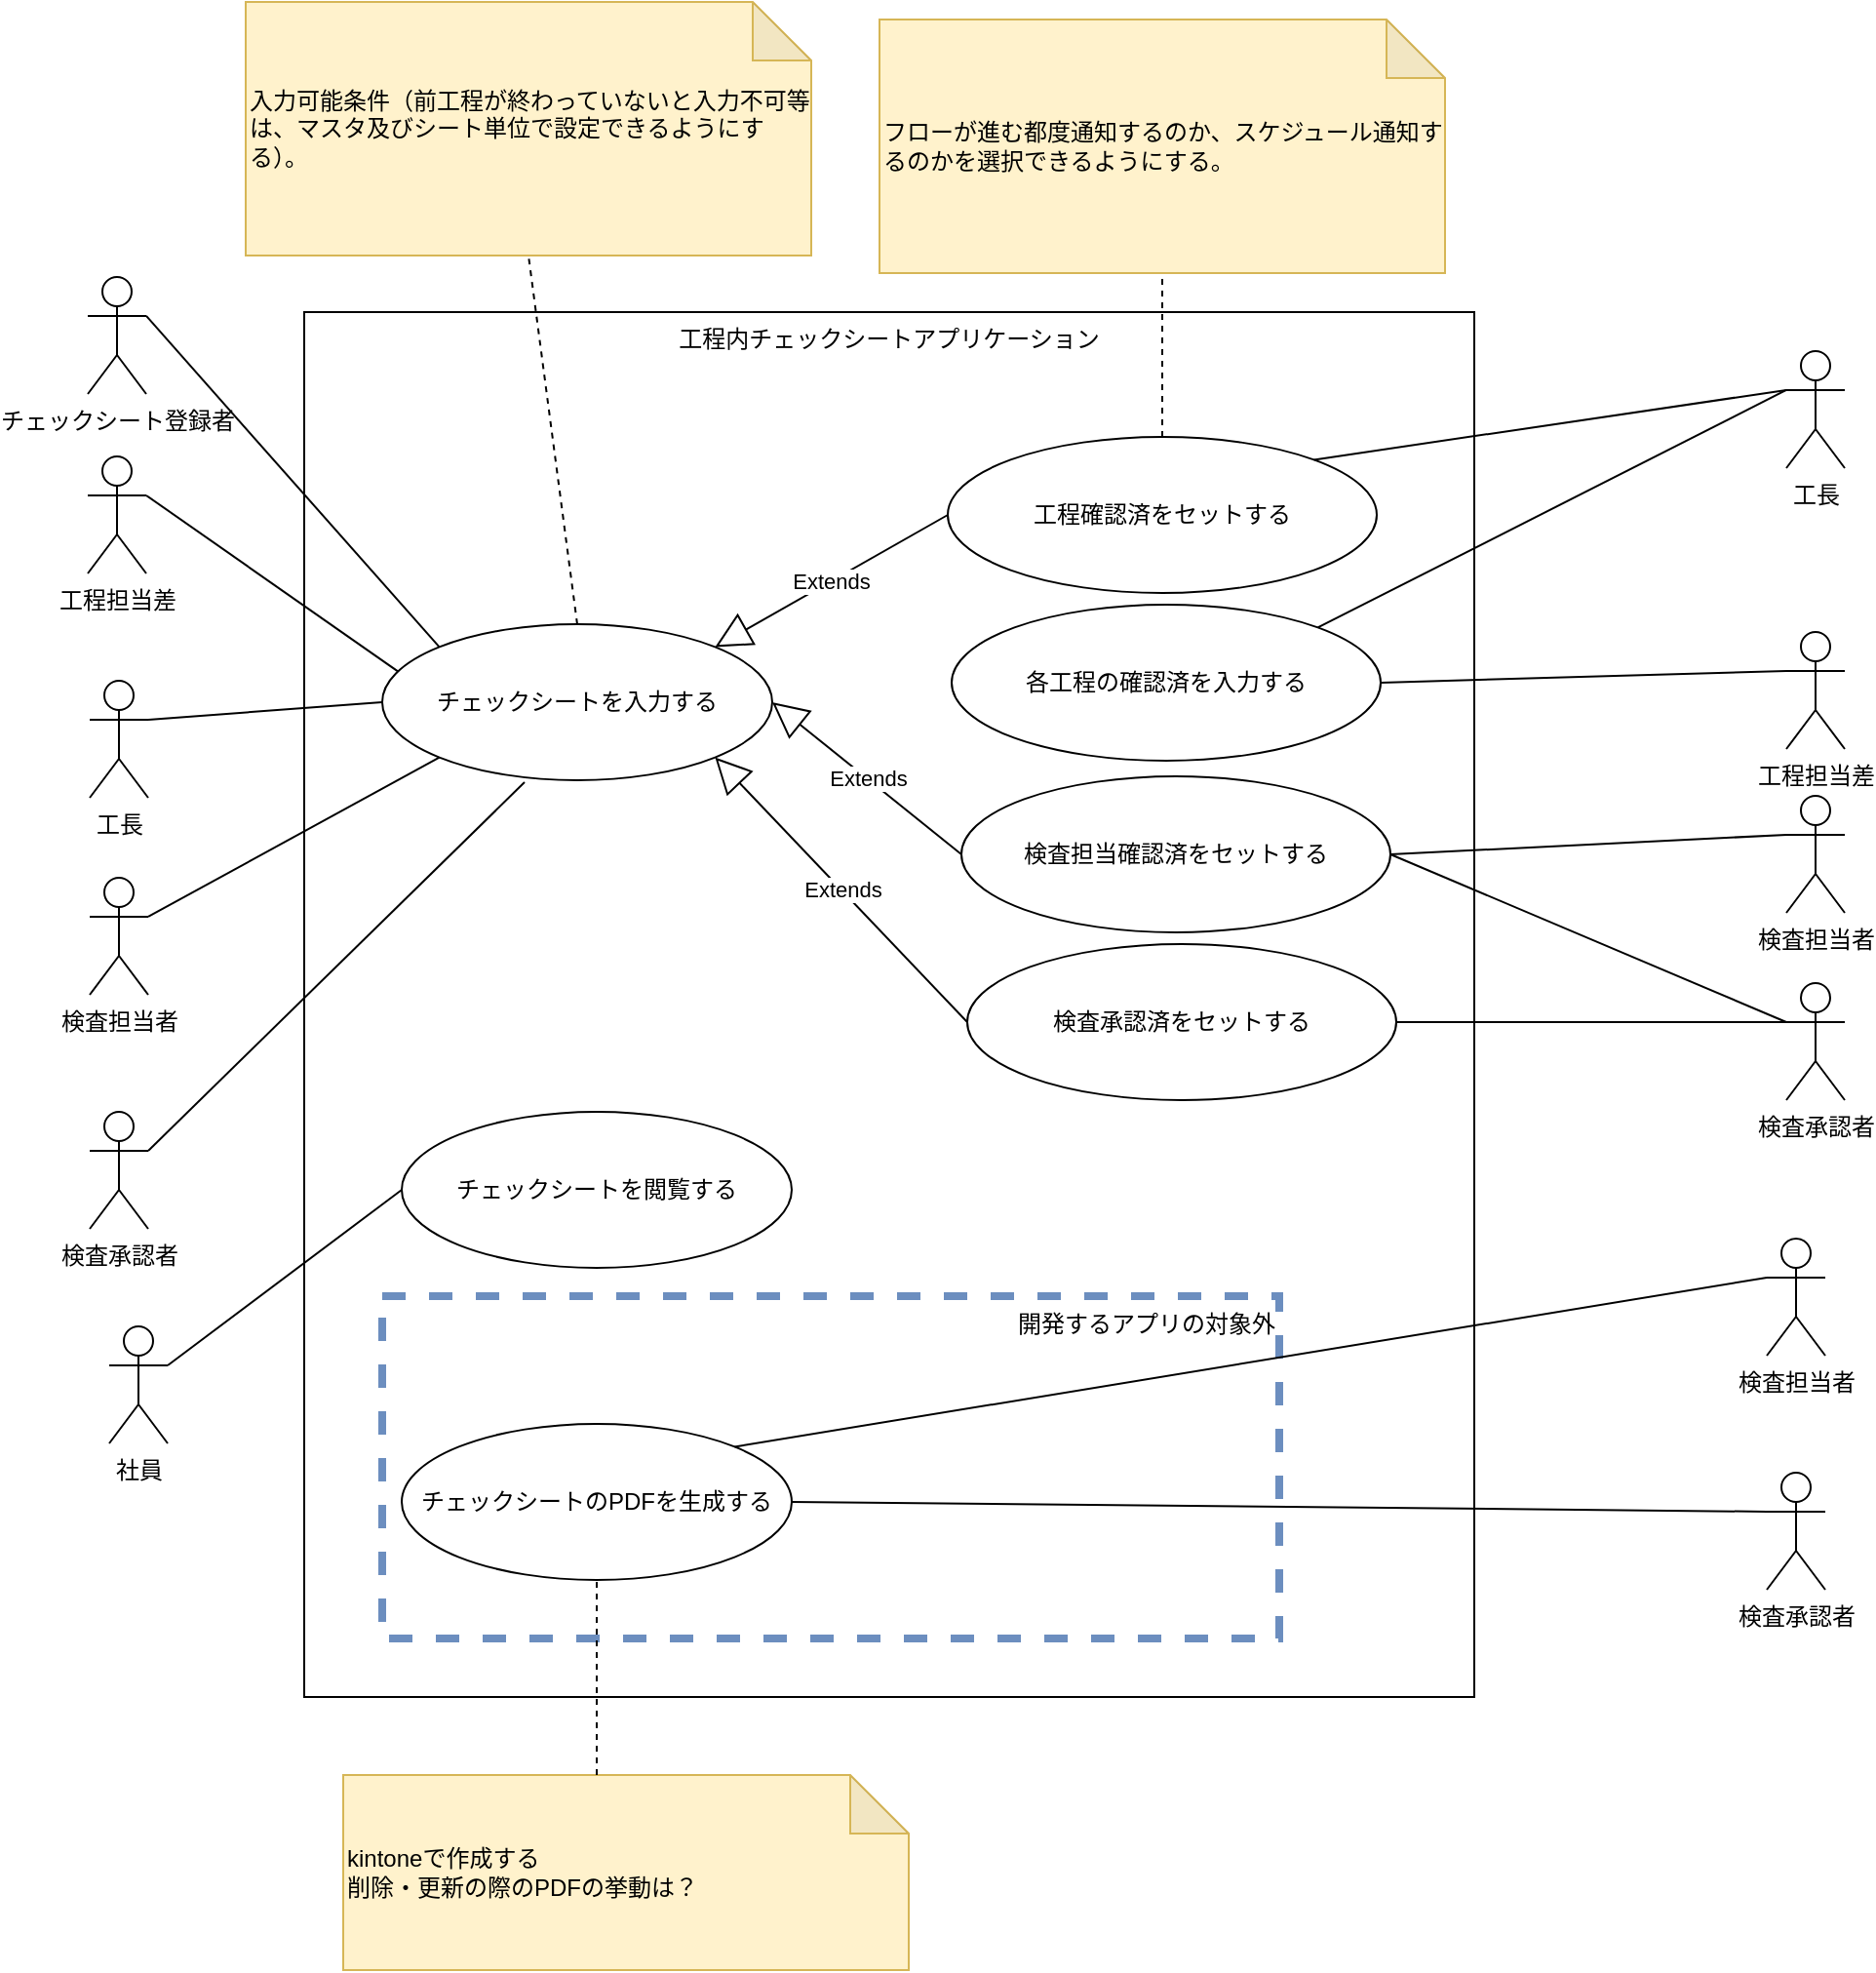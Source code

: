 <mxfile>
    <diagram id="fLh_ZRpRpivqrNP2prxu" name="ページ1">
        <mxGraphModel dx="1302" dy="1951" grid="1" gridSize="10" guides="1" tooltips="1" connect="1" arrows="1" fold="1" page="1" pageScale="1" pageWidth="827" pageHeight="1169" math="0" shadow="0">
            <root>
                <mxCell id="0"/>
                <mxCell id="1" parent="0"/>
                <mxCell id="51" value="工程内チェックシートアプリケーション" style="rounded=0;whiteSpace=wrap;html=1;fillColor=none;verticalAlign=top;" parent="1" vertex="1">
                    <mxGeometry x="190" y="20" width="600" height="710" as="geometry"/>
                </mxCell>
                <mxCell id="84" value="開発するアプリの対象外" style="rounded=0;whiteSpace=wrap;html=1;fillColor=none;strokeColor=#6c8ebf;strokeWidth=4;dashed=1;align=right;verticalAlign=top;" parent="1" vertex="1">
                    <mxGeometry x="230" y="524.5" width="460" height="175.5" as="geometry"/>
                </mxCell>
                <mxCell id="43" value="検査担当者" style="shape=umlActor;verticalLabelPosition=bottom;verticalAlign=top;html=1;outlineConnect=0;fillColor=none;" parent="1" vertex="1">
                    <mxGeometry x="80" y="310" width="30" height="60" as="geometry"/>
                </mxCell>
                <mxCell id="46" value="チェックシートを入力する" style="ellipse;whiteSpace=wrap;html=1;fillColor=none;" parent="1" vertex="1">
                    <mxGeometry x="230" y="180" width="200" height="80" as="geometry"/>
                </mxCell>
                <mxCell id="47" value="工程確認済をセットする" style="ellipse;whiteSpace=wrap;html=1;fillColor=none;" parent="1" vertex="1">
                    <mxGeometry x="520" y="84" width="220" height="80" as="geometry"/>
                </mxCell>
                <mxCell id="49" value="" style="endArrow=none;html=1;entryX=1;entryY=0.333;entryDx=0;entryDy=0;entryPerimeter=0;exitX=0;exitY=1;exitDx=0;exitDy=0;" parent="1" source="46" target="43" edge="1">
                    <mxGeometry width="50" height="50" relative="1" as="geometry">
                        <mxPoint x="130" y="280" as="sourcePoint"/>
                        <mxPoint x="480" y="240" as="targetPoint"/>
                    </mxGeometry>
                </mxCell>
                <mxCell id="53" value="Extends" style="endArrow=block;endSize=16;endFill=0;html=1;exitX=0;exitY=0.5;exitDx=0;exitDy=0;entryX=1;entryY=0;entryDx=0;entryDy=0;" parent="1" source="47" target="46" edge="1">
                    <mxGeometry width="160" relative="1" as="geometry">
                        <mxPoint x="370" y="260" as="sourcePoint"/>
                        <mxPoint x="530" y="260" as="targetPoint"/>
                    </mxGeometry>
                </mxCell>
                <mxCell id="54" value="フローが進む都度通知するのか、スケジュール通知するのかを選択できるようにする。" style="shape=note;whiteSpace=wrap;html=1;backgroundOutline=1;darkOpacity=0.05;fillColor=#fff2cc;strokeColor=#d6b656;align=left;" parent="1" vertex="1">
                    <mxGeometry x="485" y="-130" width="290" height="130" as="geometry"/>
                </mxCell>
                <mxCell id="56" value="" style="endArrow=none;dashed=1;html=1;entryX=0.5;entryY=1;entryDx=0;entryDy=0;entryPerimeter=0;exitX=0.5;exitY=0;exitDx=0;exitDy=0;" parent="1" source="47" target="54" edge="1">
                    <mxGeometry width="50" height="50" relative="1" as="geometry">
                        <mxPoint x="430" y="260" as="sourcePoint"/>
                        <mxPoint x="480" y="210" as="targetPoint"/>
                    </mxGeometry>
                </mxCell>
                <mxCell id="59" value="検査承認者" style="shape=umlActor;verticalLabelPosition=bottom;verticalAlign=top;html=1;outlineConnect=0;fillColor=none;" parent="1" vertex="1">
                    <mxGeometry x="80" y="430" width="30" height="60" as="geometry"/>
                </mxCell>
                <mxCell id="65" value="工長" style="shape=umlActor;verticalLabelPosition=bottom;verticalAlign=top;html=1;outlineConnect=0;fillColor=none;" parent="1" vertex="1">
                    <mxGeometry x="80" y="209" width="30" height="60" as="geometry"/>
                </mxCell>
                <mxCell id="67" value="チェックシート登録者" style="shape=umlActor;verticalLabelPosition=bottom;verticalAlign=top;html=1;outlineConnect=0;fillColor=none;" parent="1" vertex="1">
                    <mxGeometry x="79" y="2" width="30" height="60" as="geometry"/>
                </mxCell>
                <mxCell id="72" value="" style="endArrow=none;html=1;entryX=1;entryY=0.333;entryDx=0;entryDy=0;entryPerimeter=0;exitX=0;exitY=0.5;exitDx=0;exitDy=0;" parent="1" source="46" target="65" edge="1">
                    <mxGeometry width="50" height="50" relative="1" as="geometry">
                        <mxPoint x="110" y="190" as="sourcePoint"/>
                        <mxPoint x="110" y="220" as="targetPoint"/>
                    </mxGeometry>
                </mxCell>
                <mxCell id="74" value="チェックシートを閲覧する" style="ellipse;whiteSpace=wrap;html=1;fillColor=none;" parent="1" vertex="1">
                    <mxGeometry x="240" y="430" width="200" height="80" as="geometry"/>
                </mxCell>
                <mxCell id="75" value="検査担当確認済をセットする" style="ellipse;whiteSpace=wrap;html=1;fillColor=none;" parent="1" vertex="1">
                    <mxGeometry x="527" y="258" width="220" height="80" as="geometry"/>
                </mxCell>
                <mxCell id="76" value="Extends" style="endArrow=block;endSize=16;endFill=0;html=1;exitX=0;exitY=0.5;exitDx=0;exitDy=0;entryX=1;entryY=0.5;entryDx=0;entryDy=0;" parent="1" source="75" target="46" edge="1">
                    <mxGeometry width="160" relative="1" as="geometry">
                        <mxPoint x="530.0" y="300" as="sourcePoint"/>
                        <mxPoint x="400" y="250" as="targetPoint"/>
                    </mxGeometry>
                </mxCell>
                <mxCell id="77" value="検査承認済をセットする" style="ellipse;whiteSpace=wrap;html=1;fillColor=none;" parent="1" vertex="1">
                    <mxGeometry x="530" y="344" width="220" height="80" as="geometry"/>
                </mxCell>
                <mxCell id="78" value="Extends" style="endArrow=block;endSize=16;endFill=0;html=1;exitX=0;exitY=0.5;exitDx=0;exitDy=0;entryX=1;entryY=1;entryDx=0;entryDy=0;" parent="1" source="77" target="46" edge="1">
                    <mxGeometry width="160" relative="1" as="geometry">
                        <mxPoint x="530.0" y="270" as="sourcePoint"/>
                        <mxPoint x="410.711" y="258.284" as="targetPoint"/>
                    </mxGeometry>
                </mxCell>
                <mxCell id="80" value="チェックシートのPDFを生成する" style="ellipse;whiteSpace=wrap;html=1;fillColor=none;" parent="1" vertex="1">
                    <mxGeometry x="240" y="590" width="200" height="80" as="geometry"/>
                </mxCell>
                <mxCell id="81" value="kintoneで作成する&lt;br&gt;削除・更新の際のPDFの挙動は？" style="shape=note;whiteSpace=wrap;html=1;backgroundOutline=1;darkOpacity=0.05;fillColor=#fff2cc;strokeColor=#d6b656;align=left;" parent="1" vertex="1">
                    <mxGeometry x="210" y="770" width="290" height="100" as="geometry"/>
                </mxCell>
                <mxCell id="82" value="" style="endArrow=none;dashed=1;html=1;entryX=0.5;entryY=1;entryDx=0;entryDy=0;exitX=0;exitY=0;exitDx=130;exitDy=0;exitPerimeter=0;" parent="1" source="81" target="80" edge="1">
                    <mxGeometry width="50" height="50" relative="1" as="geometry">
                        <mxPoint x="640" y="94" as="sourcePoint"/>
                        <mxPoint x="475" y="20" as="targetPoint"/>
                    </mxGeometry>
                </mxCell>
                <mxCell id="85" value="社員" style="shape=umlActor;verticalLabelPosition=bottom;verticalAlign=top;html=1;outlineConnect=0;fillColor=none;" parent="1" vertex="1">
                    <mxGeometry x="90" y="540" width="30" height="60" as="geometry"/>
                </mxCell>
                <mxCell id="87" value="" style="endArrow=none;html=1;entryX=1;entryY=0.333;entryDx=0;entryDy=0;entryPerimeter=0;exitX=0;exitY=0.5;exitDx=0;exitDy=0;" parent="1" source="74" target="85" edge="1">
                    <mxGeometry width="50" height="50" relative="1" as="geometry">
                        <mxPoint x="140.0" y="290" as="sourcePoint"/>
                        <mxPoint x="120.0" y="340" as="targetPoint"/>
                    </mxGeometry>
                </mxCell>
                <mxCell id="88" value="" style="endArrow=none;html=1;entryX=1;entryY=0.333;entryDx=0;entryDy=0;entryPerimeter=0;exitX=0.365;exitY=1.013;exitDx=0;exitDy=0;exitPerimeter=0;" parent="1" source="46" target="59" edge="1">
                    <mxGeometry width="50" height="50" relative="1" as="geometry">
                        <mxPoint x="269.289" y="258.284" as="sourcePoint"/>
                        <mxPoint x="120.0" y="340" as="targetPoint"/>
                    </mxGeometry>
                </mxCell>
                <mxCell id="89" value="" style="endArrow=none;html=1;entryX=1;entryY=0.333;entryDx=0;entryDy=0;entryPerimeter=0;exitX=0;exitY=0;exitDx=0;exitDy=0;" parent="1" source="46" target="67" edge="1">
                    <mxGeometry width="50" height="50" relative="1" as="geometry">
                        <mxPoint x="240" y="230" as="sourcePoint"/>
                        <mxPoint x="120.0" y="239" as="targetPoint"/>
                    </mxGeometry>
                </mxCell>
                <mxCell id="90" value="工程担当差" style="shape=umlActor;verticalLabelPosition=bottom;verticalAlign=top;html=1;outlineConnect=0;fillColor=none;" parent="1" vertex="1">
                    <mxGeometry x="79" y="94" width="30" height="60" as="geometry"/>
                </mxCell>
                <mxCell id="92" value="" style="endArrow=none;html=1;entryX=1;entryY=0.333;entryDx=0;entryDy=0;entryPerimeter=0;exitX=0.041;exitY=0.304;exitDx=0;exitDy=0;exitPerimeter=0;" parent="1" source="46" target="90" edge="1">
                    <mxGeometry width="50" height="50" relative="1" as="geometry">
                        <mxPoint x="269.289" y="201.716" as="sourcePoint"/>
                        <mxPoint x="119.0" y="32" as="targetPoint"/>
                    </mxGeometry>
                </mxCell>
                <mxCell id="94" value="工長" style="shape=umlActor;verticalLabelPosition=bottom;verticalAlign=top;html=1;outlineConnect=0;fillColor=none;" parent="1" vertex="1">
                    <mxGeometry x="950" y="40" width="30" height="60" as="geometry"/>
                </mxCell>
                <mxCell id="96" value="" style="endArrow=none;html=1;entryX=1;entryY=0;entryDx=0;entryDy=0;exitX=0;exitY=0.333;exitDx=0;exitDy=0;exitPerimeter=0;" parent="1" source="94" target="47" edge="1">
                    <mxGeometry width="50" height="50" relative="1" as="geometry">
                        <mxPoint x="1010.289" y="253.716" as="sourcePoint"/>
                        <mxPoint x="860" y="84" as="targetPoint"/>
                    </mxGeometry>
                </mxCell>
                <mxCell id="97" value="検査担当者" style="shape=umlActor;verticalLabelPosition=bottom;verticalAlign=top;html=1;outlineConnect=0;fillColor=none;" parent="1" vertex="1">
                    <mxGeometry x="950" y="268" width="30" height="60" as="geometry"/>
                </mxCell>
                <mxCell id="98" value="検査承認者" style="shape=umlActor;verticalLabelPosition=bottom;verticalAlign=top;html=1;outlineConnect=0;fillColor=none;" parent="1" vertex="1">
                    <mxGeometry x="950" y="364" width="30" height="60" as="geometry"/>
                </mxCell>
                <mxCell id="99" value="" style="endArrow=none;html=1;entryX=1;entryY=0.5;entryDx=0;entryDy=0;exitX=0;exitY=0.333;exitDx=0;exitDy=0;exitPerimeter=0;" parent="1" source="97" target="75" edge="1">
                    <mxGeometry width="50" height="50" relative="1" as="geometry">
                        <mxPoint x="960" y="70" as="sourcePoint"/>
                        <mxPoint x="717.782" y="105.716" as="targetPoint"/>
                    </mxGeometry>
                </mxCell>
                <mxCell id="100" value="" style="endArrow=none;html=1;entryX=1;entryY=0.5;entryDx=0;entryDy=0;exitX=0;exitY=0.333;exitDx=0;exitDy=0;exitPerimeter=0;" parent="1" source="98" target="75" edge="1">
                    <mxGeometry width="50" height="50" relative="1" as="geometry">
                        <mxPoint x="960" y="194" as="sourcePoint"/>
                        <mxPoint x="750" y="230" as="targetPoint"/>
                    </mxGeometry>
                </mxCell>
                <mxCell id="101" value="" style="endArrow=none;html=1;entryX=1;entryY=0.5;entryDx=0;entryDy=0;exitX=0;exitY=0.333;exitDx=0;exitDy=0;exitPerimeter=0;" parent="1" source="98" target="77" edge="1">
                    <mxGeometry width="50" height="50" relative="1" as="geometry">
                        <mxPoint x="960" y="314" as="sourcePoint"/>
                        <mxPoint x="717.782" y="258.284" as="targetPoint"/>
                    </mxGeometry>
                </mxCell>
                <mxCell id="102" value="検査担当者" style="shape=umlActor;verticalLabelPosition=bottom;verticalAlign=top;html=1;outlineConnect=0;fillColor=none;" parent="1" vertex="1">
                    <mxGeometry x="940" y="495" width="30" height="60" as="geometry"/>
                </mxCell>
                <mxCell id="103" value="検査承認者" style="shape=umlActor;verticalLabelPosition=bottom;verticalAlign=top;html=1;outlineConnect=0;fillColor=none;" parent="1" vertex="1">
                    <mxGeometry x="940" y="615" width="30" height="60" as="geometry"/>
                </mxCell>
                <mxCell id="104" value="" style="endArrow=none;html=1;exitX=0;exitY=0.333;exitDx=0;exitDy=0;exitPerimeter=0;entryX=1;entryY=0;entryDx=0;entryDy=0;" parent="1" source="102" target="80" edge="1">
                    <mxGeometry width="50" height="50" relative="1" as="geometry">
                        <mxPoint x="920" y="517" as="sourcePoint"/>
                        <mxPoint x="720.0" y="533" as="targetPoint"/>
                    </mxGeometry>
                </mxCell>
                <mxCell id="105" value="" style="endArrow=none;html=1;exitX=0;exitY=0.333;exitDx=0;exitDy=0;exitPerimeter=0;entryX=1;entryY=0.5;entryDx=0;entryDy=0;" parent="1" source="103" target="80" edge="1">
                    <mxGeometry width="50" height="50" relative="1" as="geometry">
                        <mxPoint x="950" y="525" as="sourcePoint"/>
                        <mxPoint x="420.711" y="611.716" as="targetPoint"/>
                    </mxGeometry>
                </mxCell>
                <mxCell id="106" value="入力可能条件（前工程が終わっていないと入力不可等は、マスタ及びシート単位で設定できるようにする）。" style="shape=note;whiteSpace=wrap;html=1;backgroundOutline=1;darkOpacity=0.05;fillColor=#fff2cc;strokeColor=#d6b656;align=left;" parent="1" vertex="1">
                    <mxGeometry x="160" y="-139" width="290" height="130" as="geometry"/>
                </mxCell>
                <mxCell id="107" value="" style="endArrow=none;dashed=1;html=1;entryX=0.5;entryY=1;entryDx=0;entryDy=0;entryPerimeter=0;exitX=0.5;exitY=0;exitDx=0;exitDy=0;" parent="1" source="46" target="106" edge="1">
                    <mxGeometry width="50" height="50" relative="1" as="geometry">
                        <mxPoint x="640" y="94" as="sourcePoint"/>
                        <mxPoint x="640" y="10" as="targetPoint"/>
                    </mxGeometry>
                </mxCell>
                <mxCell id="109" value="各工程の確認済を入力する" style="ellipse;whiteSpace=wrap;html=1;fillColor=none;" vertex="1" parent="1">
                    <mxGeometry x="522" y="170" width="220" height="80" as="geometry"/>
                </mxCell>
                <mxCell id="110" value="工程担当差" style="shape=umlActor;verticalLabelPosition=bottom;verticalAlign=top;html=1;outlineConnect=0;fillColor=none;" vertex="1" parent="1">
                    <mxGeometry x="950" y="184" width="30" height="60" as="geometry"/>
                </mxCell>
                <mxCell id="111" value="" style="endArrow=none;html=1;entryX=1;entryY=0;entryDx=0;entryDy=0;exitX=0;exitY=0.333;exitDx=0;exitDy=0;exitPerimeter=0;" edge="1" parent="1" source="94" target="109">
                    <mxGeometry width="50" height="50" relative="1" as="geometry">
                        <mxPoint x="960" y="70" as="sourcePoint"/>
                        <mxPoint x="717.782" y="105.716" as="targetPoint"/>
                    </mxGeometry>
                </mxCell>
                <mxCell id="112" value="" style="endArrow=none;html=1;entryX=1;entryY=0.5;entryDx=0;entryDy=0;exitX=0;exitY=0.333;exitDx=0;exitDy=0;exitPerimeter=0;" edge="1" parent="1" source="110" target="109">
                    <mxGeometry width="50" height="50" relative="1" as="geometry">
                        <mxPoint x="960" y="70" as="sourcePoint"/>
                        <mxPoint x="719.782" y="191.716" as="targetPoint"/>
                    </mxGeometry>
                </mxCell>
            </root>
        </mxGraphModel>
    </diagram>
</mxfile>